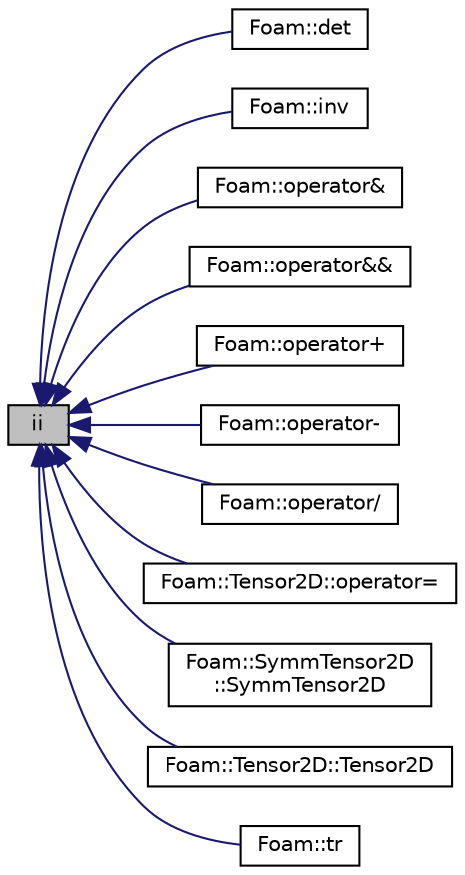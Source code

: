 digraph "ii"
{
  bgcolor="transparent";
  edge [fontname="Helvetica",fontsize="10",labelfontname="Helvetica",labelfontsize="10"];
  node [fontname="Helvetica",fontsize="10",shape=record];
  rankdir="LR";
  Node1 [label="ii",height=0.2,width=0.4,color="black", fillcolor="grey75", style="filled", fontcolor="black"];
  Node1 -> Node2 [dir="back",color="midnightblue",fontsize="10",style="solid",fontname="Helvetica"];
  Node2 [label="Foam::det",height=0.2,width=0.4,color="black",URL="$a10936.html#ac86ecaa79a5d550abe94bcc6e1ac7a78",tooltip="Return the determinant of a spherical tensor. "];
  Node1 -> Node3 [dir="back",color="midnightblue",fontsize="10",style="solid",fontname="Helvetica"];
  Node3 [label="Foam::inv",height=0.2,width=0.4,color="black",URL="$a10936.html#a3dd827d09102ec919cc1d24970de3a75",tooltip="Return the inverse of a symmetric tensor. "];
  Node1 -> Node4 [dir="back",color="midnightblue",fontsize="10",style="solid",fontname="Helvetica"];
  Node4 [label="Foam::operator&",height=0.2,width=0.4,color="black",URL="$a10936.html#a781249a083f694e0b3ef542328a922ac",tooltip="Inner-product between two spherical tensors. "];
  Node1 -> Node5 [dir="back",color="midnightblue",fontsize="10",style="solid",fontname="Helvetica"];
  Node5 [label="Foam::operator&&",height=0.2,width=0.4,color="black",URL="$a10936.html#a2ab3665d84b00abdd01115fb199904dc",tooltip="Double-dot-product between a spherical tensor and a symmetric tensor. "];
  Node1 -> Node6 [dir="back",color="midnightblue",fontsize="10",style="solid",fontname="Helvetica"];
  Node6 [label="Foam::operator+",height=0.2,width=0.4,color="black",URL="$a10936.html#a70766d7af9f52b534271768d8ee3b539"];
  Node1 -> Node7 [dir="back",color="midnightblue",fontsize="10",style="solid",fontname="Helvetica"];
  Node7 [label="Foam::operator-",height=0.2,width=0.4,color="black",URL="$a10936.html#a9d430e44ce41add1d94be3e64a5ae9b7"];
  Node1 -> Node8 [dir="back",color="midnightblue",fontsize="10",style="solid",fontname="Helvetica"];
  Node8 [label="Foam::operator/",height=0.2,width=0.4,color="black",URL="$a10936.html#a767cbf285987619a274ce4e28b2601a8",tooltip="Division of a scalar by a sphericalTensor2D. "];
  Node1 -> Node9 [dir="back",color="midnightblue",fontsize="10",style="solid",fontname="Helvetica"];
  Node9 [label="Foam::Tensor2D::operator=",height=0.2,width=0.4,color="black",URL="$a02657.html#acdd34ba94146fb11495970ee4c49fb63",tooltip="Copy SphericalTensor2D. "];
  Node1 -> Node10 [dir="back",color="midnightblue",fontsize="10",style="solid",fontname="Helvetica"];
  Node10 [label="Foam::SymmTensor2D\l::SymmTensor2D",height=0.2,width=0.4,color="black",URL="$a02629.html#a531ddcdba06b7fd33690e6a22ae1bffd",tooltip="Construct given SphericalTensor. "];
  Node1 -> Node11 [dir="back",color="midnightblue",fontsize="10",style="solid",fontname="Helvetica"];
  Node11 [label="Foam::Tensor2D::Tensor2D",height=0.2,width=0.4,color="black",URL="$a02657.html#a634a5305645e6613916367068257f4ba",tooltip="Construct given SphericalTensor2D. "];
  Node1 -> Node12 [dir="back",color="midnightblue",fontsize="10",style="solid",fontname="Helvetica"];
  Node12 [label="Foam::tr",height=0.2,width=0.4,color="black",URL="$a10936.html#a7ecb934b4790814428f5f4a5c834b57f",tooltip="Return the trace of a spherical tensor. "];
}
